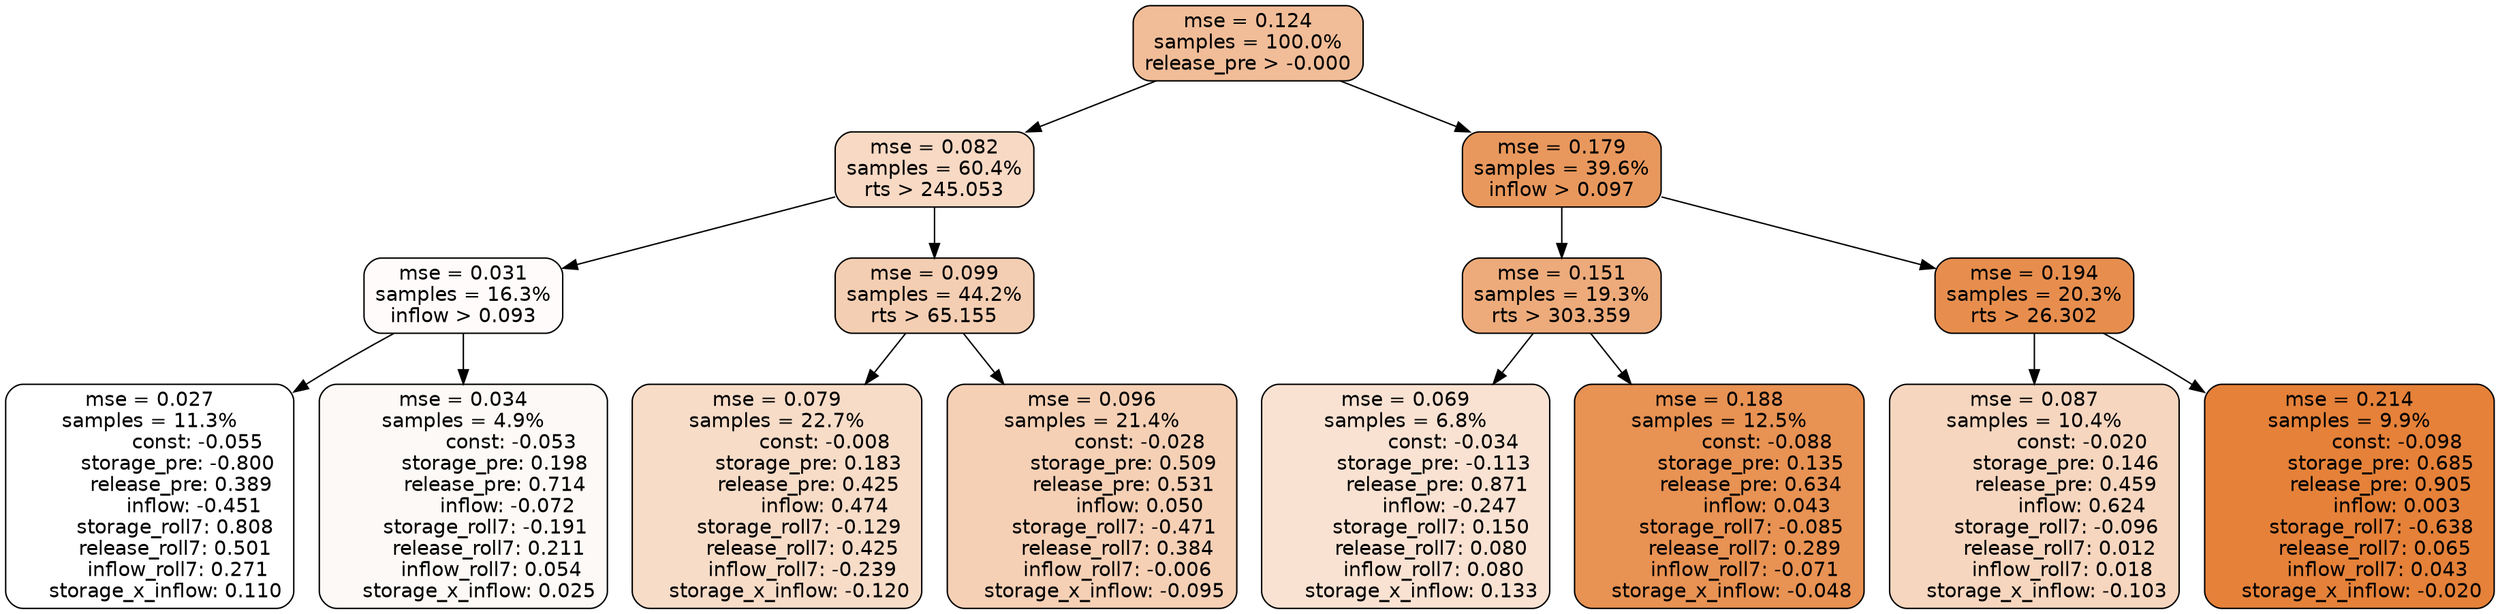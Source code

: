 digraph tree {
node [shape=rectangle, style="filled, rounded", color="black", fontname=helvetica] ;
edge [fontname=helvetica] ;
	"0" [label="mse = 0.124
samples = 100.0%
release_pre > -0.000", fillcolor="#f1bd98"]
	"1" [label="mse = 0.082
samples = 60.4%
rts > 245.053", fillcolor="#f7d9c4"]
	"8" [label="mse = 0.179
samples = 39.6%
inflow > 0.097", fillcolor="#e9985d"]
	"5" [label="mse = 0.031
samples = 16.3%
inflow > 0.093", fillcolor="#fefbfa"]
	"2" [label="mse = 0.099
samples = 44.2%
rts > 65.155", fillcolor="#f4ceb2"]
	"9" [label="mse = 0.151
samples = 19.3%
rts > 303.359", fillcolor="#edab7b"]
	"12" [label="mse = 0.194
samples = 20.3%
rts > 26.302", fillcolor="#e78e4e"]
	"6" [label="mse = 0.027
samples = 11.3%
               const: -0.055
         storage_pre: -0.800
          release_pre: 0.389
              inflow: -0.451
        storage_roll7: 0.808
        release_roll7: 0.501
         inflow_roll7: 0.271
     storage_x_inflow: 0.110", fillcolor="#ffffff"]
	"7" [label="mse = 0.034
samples = 4.9%
               const: -0.053
          storage_pre: 0.198
          release_pre: 0.714
              inflow: -0.072
       storage_roll7: -0.191
        release_roll7: 0.211
         inflow_roll7: 0.054
     storage_x_inflow: 0.025", fillcolor="#fdf9f6"]
	"3" [label="mse = 0.079
samples = 22.7%
               const: -0.008
          storage_pre: 0.183
          release_pre: 0.425
               inflow: 0.474
       storage_roll7: -0.129
        release_roll7: 0.425
        inflow_roll7: -0.239
    storage_x_inflow: -0.120", fillcolor="#f7dcc8"]
	"4" [label="mse = 0.096
samples = 21.4%
               const: -0.028
          storage_pre: 0.509
          release_pre: 0.531
               inflow: 0.050
       storage_roll7: -0.471
        release_roll7: 0.384
        inflow_roll7: -0.006
    storage_x_inflow: -0.095", fillcolor="#f5d0b5"]
	"11" [label="mse = 0.069
samples = 6.8%
               const: -0.034
         storage_pre: -0.113
          release_pre: 0.871
              inflow: -0.247
        storage_roll7: 0.150
        release_roll7: 0.080
         inflow_roll7: 0.080
     storage_x_inflow: 0.133", fillcolor="#f9e2d2"]
	"10" [label="mse = 0.188
samples = 12.5%
               const: -0.088
          storage_pre: 0.135
          release_pre: 0.634
               inflow: 0.043
       storage_roll7: -0.085
        release_roll7: 0.289
        inflow_roll7: -0.071
    storage_x_inflow: -0.048", fillcolor="#e89253"]
	"13" [label="mse = 0.087
samples = 10.4%
               const: -0.020
          storage_pre: 0.146
          release_pre: 0.459
               inflow: 0.624
       storage_roll7: -0.096
        release_roll7: 0.012
         inflow_roll7: 0.018
    storage_x_inflow: -0.103", fillcolor="#f6d6bf"]
	"14" [label="mse = 0.214
samples = 9.9%
               const: -0.098
          storage_pre: 0.685
          release_pre: 0.905
               inflow: 0.003
       storage_roll7: -0.638
        release_roll7: 0.065
         inflow_roll7: 0.043
    storage_x_inflow: -0.020", fillcolor="#e58139"]

	"0" -> "1"
	"0" -> "8"
	"1" -> "2"
	"1" -> "5"
	"8" -> "9"
	"8" -> "12"
	"5" -> "6"
	"5" -> "7"
	"2" -> "3"
	"2" -> "4"
	"9" -> "10"
	"9" -> "11"
	"12" -> "13"
	"12" -> "14"
}